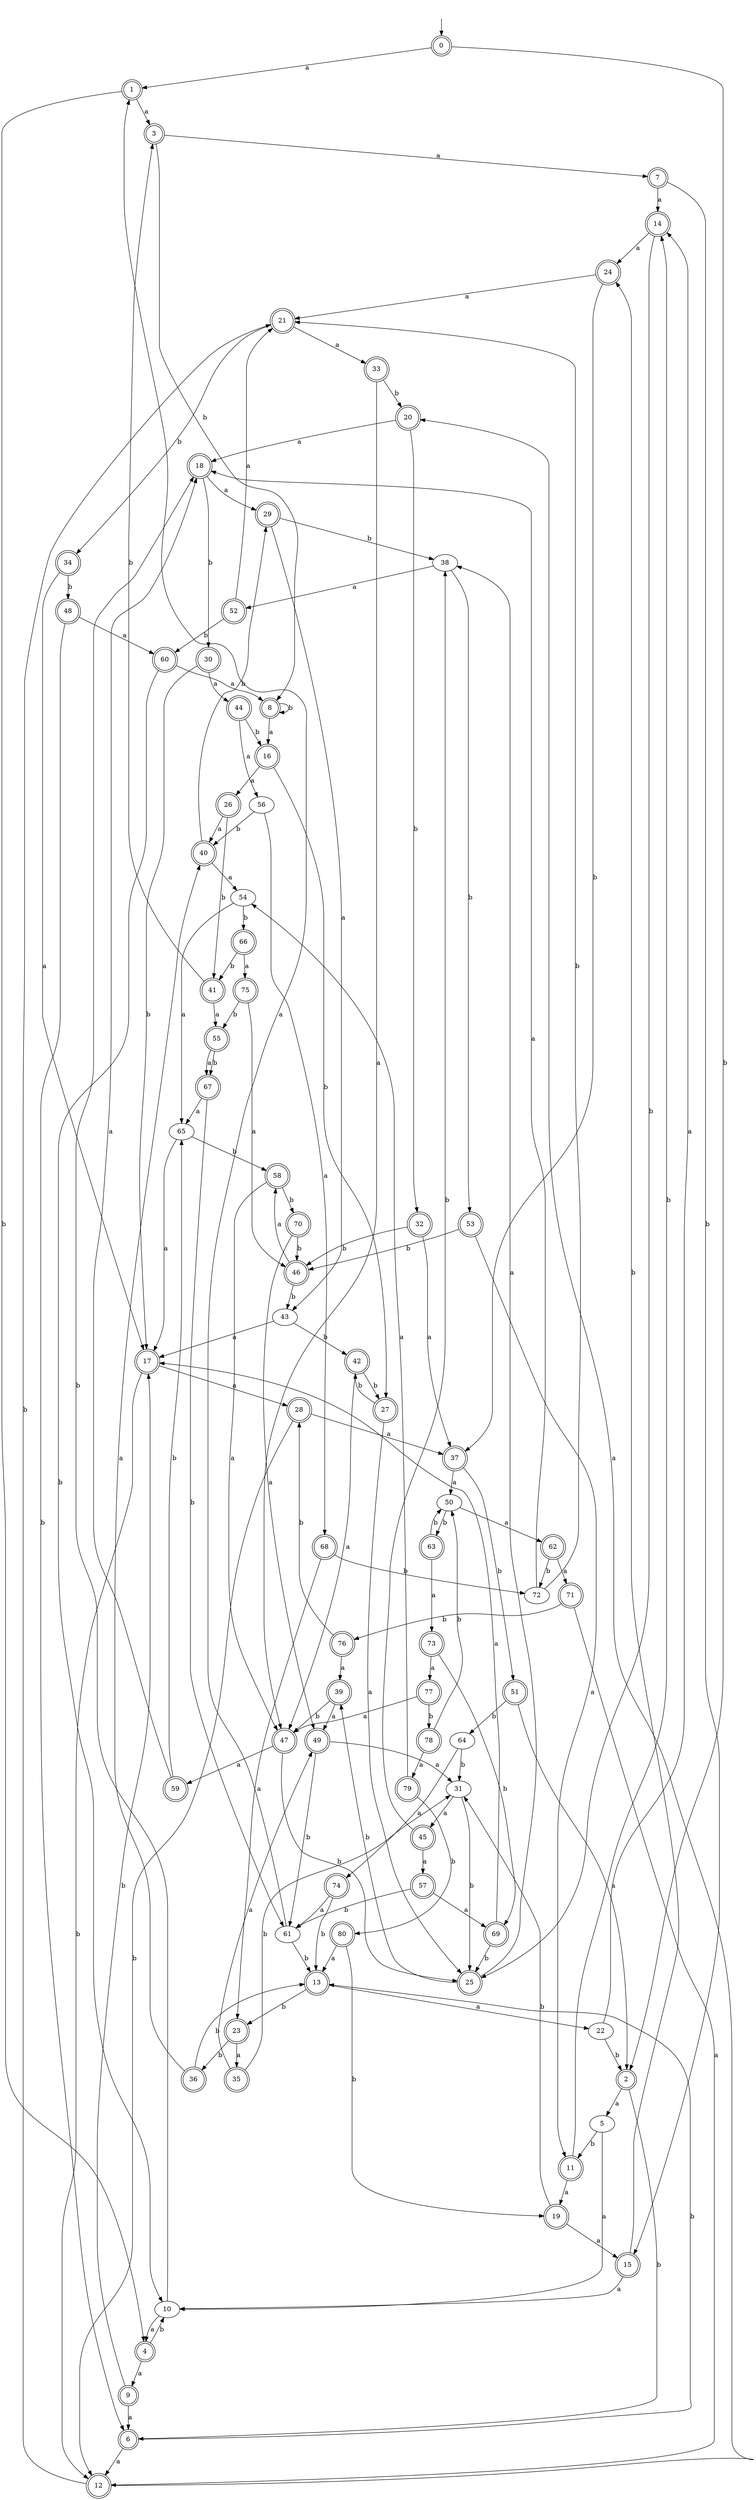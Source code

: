 digraph RandomDFA {
  __start0 [label="", shape=none];
  __start0 -> 0 [label=""];
  0 [shape=circle] [shape=doublecircle]
  0 -> 1 [label="a"]
  0 -> 2 [label="b"]
  1 [shape=doublecircle]
  1 -> 3 [label="a"]
  1 -> 4 [label="b"]
  2 [shape=doublecircle]
  2 -> 5 [label="a"]
  2 -> 6 [label="b"]
  3 [shape=doublecircle]
  3 -> 7 [label="a"]
  3 -> 8 [label="b"]
  4 [shape=doublecircle]
  4 -> 9 [label="a"]
  4 -> 10 [label="b"]
  5
  5 -> 10 [label="a"]
  5 -> 11 [label="b"]
  6 [shape=doublecircle]
  6 -> 12 [label="a"]
  6 -> 13 [label="b"]
  7 [shape=doublecircle]
  7 -> 14 [label="a"]
  7 -> 15 [label="b"]
  8 [shape=doublecircle]
  8 -> 16 [label="a"]
  8 -> 8 [label="b"]
  9 [shape=doublecircle]
  9 -> 6 [label="a"]
  9 -> 17 [label="b"]
  10
  10 -> 4 [label="a"]
  10 -> 18 [label="b"]
  11 [shape=doublecircle]
  11 -> 19 [label="a"]
  11 -> 14 [label="b"]
  12 [shape=doublecircle]
  12 -> 20 [label="a"]
  12 -> 21 [label="b"]
  13 [shape=doublecircle]
  13 -> 22 [label="a"]
  13 -> 23 [label="b"]
  14 [shape=doublecircle]
  14 -> 24 [label="a"]
  14 -> 25 [label="b"]
  15 [shape=doublecircle]
  15 -> 10 [label="a"]
  15 -> 24 [label="b"]
  16 [shape=doublecircle]
  16 -> 26 [label="a"]
  16 -> 27 [label="b"]
  17 [shape=doublecircle]
  17 -> 28 [label="a"]
  17 -> 12 [label="b"]
  18 [shape=doublecircle]
  18 -> 29 [label="a"]
  18 -> 30 [label="b"]
  19 [shape=doublecircle]
  19 -> 15 [label="a"]
  19 -> 31 [label="b"]
  20 [shape=doublecircle]
  20 -> 18 [label="a"]
  20 -> 32 [label="b"]
  21 [shape=doublecircle]
  21 -> 33 [label="a"]
  21 -> 34 [label="b"]
  22
  22 -> 14 [label="a"]
  22 -> 2 [label="b"]
  23 [shape=doublecircle]
  23 -> 35 [label="a"]
  23 -> 36 [label="b"]
  24 [shape=doublecircle]
  24 -> 21 [label="a"]
  24 -> 37 [label="b"]
  25 [shape=doublecircle]
  25 -> 38 [label="a"]
  25 -> 39 [label="b"]
  26 [shape=doublecircle]
  26 -> 40 [label="a"]
  26 -> 41 [label="b"]
  27 [shape=doublecircle]
  27 -> 25 [label="a"]
  27 -> 42 [label="b"]
  28 [shape=doublecircle]
  28 -> 37 [label="a"]
  28 -> 12 [label="b"]
  29 [shape=doublecircle]
  29 -> 43 [label="a"]
  29 -> 38 [label="b"]
  30 [shape=doublecircle]
  30 -> 44 [label="a"]
  30 -> 17 [label="b"]
  31
  31 -> 45 [label="a"]
  31 -> 25 [label="b"]
  32 [shape=doublecircle]
  32 -> 37 [label="a"]
  32 -> 46 [label="b"]
  33 [shape=doublecircle]
  33 -> 47 [label="a"]
  33 -> 20 [label="b"]
  34 [shape=doublecircle]
  34 -> 17 [label="a"]
  34 -> 48 [label="b"]
  35 [shape=doublecircle]
  35 -> 49 [label="a"]
  35 -> 31 [label="b"]
  36 [shape=doublecircle]
  36 -> 40 [label="a"]
  36 -> 13 [label="b"]
  37 [shape=doublecircle]
  37 -> 50 [label="a"]
  37 -> 51 [label="b"]
  38
  38 -> 52 [label="a"]
  38 -> 53 [label="b"]
  39 [shape=doublecircle]
  39 -> 49 [label="a"]
  39 -> 47 [label="b"]
  40 [shape=doublecircle]
  40 -> 54 [label="a"]
  40 -> 29 [label="b"]
  41 [shape=doublecircle]
  41 -> 55 [label="a"]
  41 -> 3 [label="b"]
  42 [shape=doublecircle]
  42 -> 47 [label="a"]
  42 -> 27 [label="b"]
  43
  43 -> 17 [label="a"]
  43 -> 42 [label="b"]
  44 [shape=doublecircle]
  44 -> 56 [label="a"]
  44 -> 16 [label="b"]
  45 [shape=doublecircle]
  45 -> 57 [label="a"]
  45 -> 38 [label="b"]
  46 [shape=doublecircle]
  46 -> 58 [label="a"]
  46 -> 43 [label="b"]
  47 [shape=doublecircle]
  47 -> 59 [label="a"]
  47 -> 25 [label="b"]
  48 [shape=doublecircle]
  48 -> 60 [label="a"]
  48 -> 6 [label="b"]
  49 [shape=doublecircle]
  49 -> 31 [label="a"]
  49 -> 61 [label="b"]
  50
  50 -> 62 [label="a"]
  50 -> 63 [label="b"]
  51 [shape=doublecircle]
  51 -> 2 [label="a"]
  51 -> 64 [label="b"]
  52 [shape=doublecircle]
  52 -> 21 [label="a"]
  52 -> 60 [label="b"]
  53 [shape=doublecircle]
  53 -> 11 [label="a"]
  53 -> 46 [label="b"]
  54
  54 -> 65 [label="a"]
  54 -> 66 [label="b"]
  55 [shape=doublecircle]
  55 -> 67 [label="a"]
  55 -> 67 [label="b"]
  56
  56 -> 68 [label="a"]
  56 -> 40 [label="b"]
  57 [shape=doublecircle]
  57 -> 69 [label="a"]
  57 -> 61 [label="b"]
  58 [shape=doublecircle]
  58 -> 47 [label="a"]
  58 -> 70 [label="b"]
  59 [shape=doublecircle]
  59 -> 18 [label="a"]
  59 -> 65 [label="b"]
  60 [shape=doublecircle]
  60 -> 8 [label="a"]
  60 -> 10 [label="b"]
  61
  61 -> 1 [label="a"]
  61 -> 13 [label="b"]
  62 [shape=doublecircle]
  62 -> 71 [label="a"]
  62 -> 72 [label="b"]
  63 [shape=doublecircle]
  63 -> 73 [label="a"]
  63 -> 50 [label="b"]
  64
  64 -> 74 [label="a"]
  64 -> 31 [label="b"]
  65
  65 -> 17 [label="a"]
  65 -> 58 [label="b"]
  66 [shape=doublecircle]
  66 -> 75 [label="a"]
  66 -> 41 [label="b"]
  67 [shape=doublecircle]
  67 -> 65 [label="a"]
  67 -> 61 [label="b"]
  68 [shape=doublecircle]
  68 -> 23 [label="a"]
  68 -> 72 [label="b"]
  69 [shape=doublecircle]
  69 -> 17 [label="a"]
  69 -> 25 [label="b"]
  70 [shape=doublecircle]
  70 -> 49 [label="a"]
  70 -> 46 [label="b"]
  71 [shape=doublecircle]
  71 -> 12 [label="a"]
  71 -> 76 [label="b"]
  72
  72 -> 18 [label="a"]
  72 -> 21 [label="b"]
  73 [shape=doublecircle]
  73 -> 77 [label="a"]
  73 -> 69 [label="b"]
  74 [shape=doublecircle]
  74 -> 61 [label="a"]
  74 -> 13 [label="b"]
  75 [shape=doublecircle]
  75 -> 46 [label="a"]
  75 -> 55 [label="b"]
  76 [shape=doublecircle]
  76 -> 39 [label="a"]
  76 -> 28 [label="b"]
  77 [shape=doublecircle]
  77 -> 47 [label="a"]
  77 -> 78 [label="b"]
  78 [shape=doublecircle]
  78 -> 79 [label="a"]
  78 -> 50 [label="b"]
  79 [shape=doublecircle]
  79 -> 54 [label="a"]
  79 -> 80 [label="b"]
  80 [shape=doublecircle]
  80 -> 13 [label="a"]
  80 -> 19 [label="b"]
}
